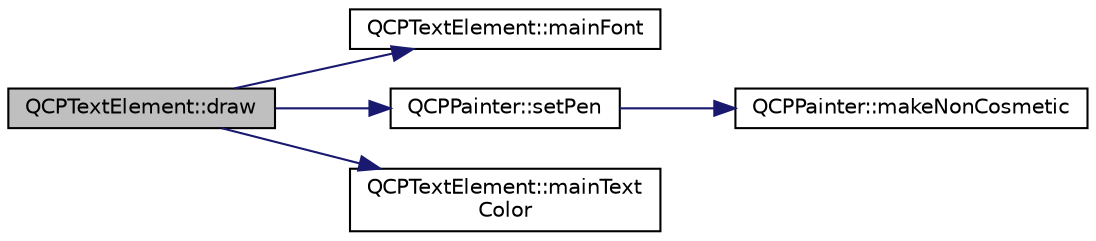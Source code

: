 digraph "QCPTextElement::draw"
{
  edge [fontname="Helvetica",fontsize="10",labelfontname="Helvetica",labelfontsize="10"];
  node [fontname="Helvetica",fontsize="10",shape=record];
  rankdir="LR";
  Node44 [label="QCPTextElement::draw",height=0.2,width=0.4,color="black", fillcolor="grey75", style="filled", fontcolor="black"];
  Node44 -> Node45 [color="midnightblue",fontsize="10",style="solid",fontname="Helvetica"];
  Node45 [label="QCPTextElement::mainFont",height=0.2,width=0.4,color="black", fillcolor="white", style="filled",URL="$class_q_c_p_text_element.html#ae236bd398e52939f2de2b70e5e2ba611"];
  Node44 -> Node46 [color="midnightblue",fontsize="10",style="solid",fontname="Helvetica"];
  Node46 [label="QCPPainter::setPen",height=0.2,width=0.4,color="black", fillcolor="white", style="filled",URL="$class_q_c_p_painter.html#af9c7a4cd1791403901f8c5b82a150195"];
  Node46 -> Node47 [color="midnightblue",fontsize="10",style="solid",fontname="Helvetica"];
  Node47 [label="QCPPainter::makeNonCosmetic",height=0.2,width=0.4,color="black", fillcolor="white", style="filled",URL="$class_q_c_p_painter.html#a7e63fbcf47e35c6f2ecd11b8fef7c7d8"];
  Node44 -> Node48 [color="midnightblue",fontsize="10",style="solid",fontname="Helvetica"];
  Node48 [label="QCPTextElement::mainText\lColor",height=0.2,width=0.4,color="black", fillcolor="white", style="filled",URL="$class_q_c_p_text_element.html#a63510789e31db34362de97d78e9e7866"];
}
